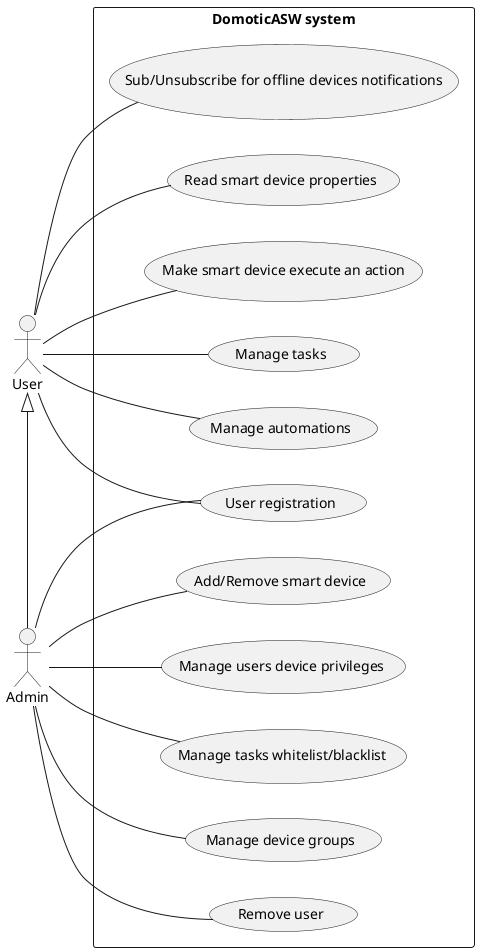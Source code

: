 @startuml use-case

left to right direction

actor User
actor Admin

Admin -l-|> User

rectangle "DomoticASW system" {
    Admin -- (Add/Remove smart device)
    Admin -- (Manage users device privileges)
    Admin -- (Manage tasks whitelist/blacklist)
    usecase "User registration" as (registration)
    Admin -- (registration)
    User -- (registration)
    Admin -- (Remove user)
    Admin -- (Manage device groups)
    User -- (Read smart device properties)
    User -- (Make smart device execute an action)
    User -- (Manage tasks)
    User -- (Manage automations)
    User -- (Sub/Unsubscribe for offline devices notifications)
}

@enduml